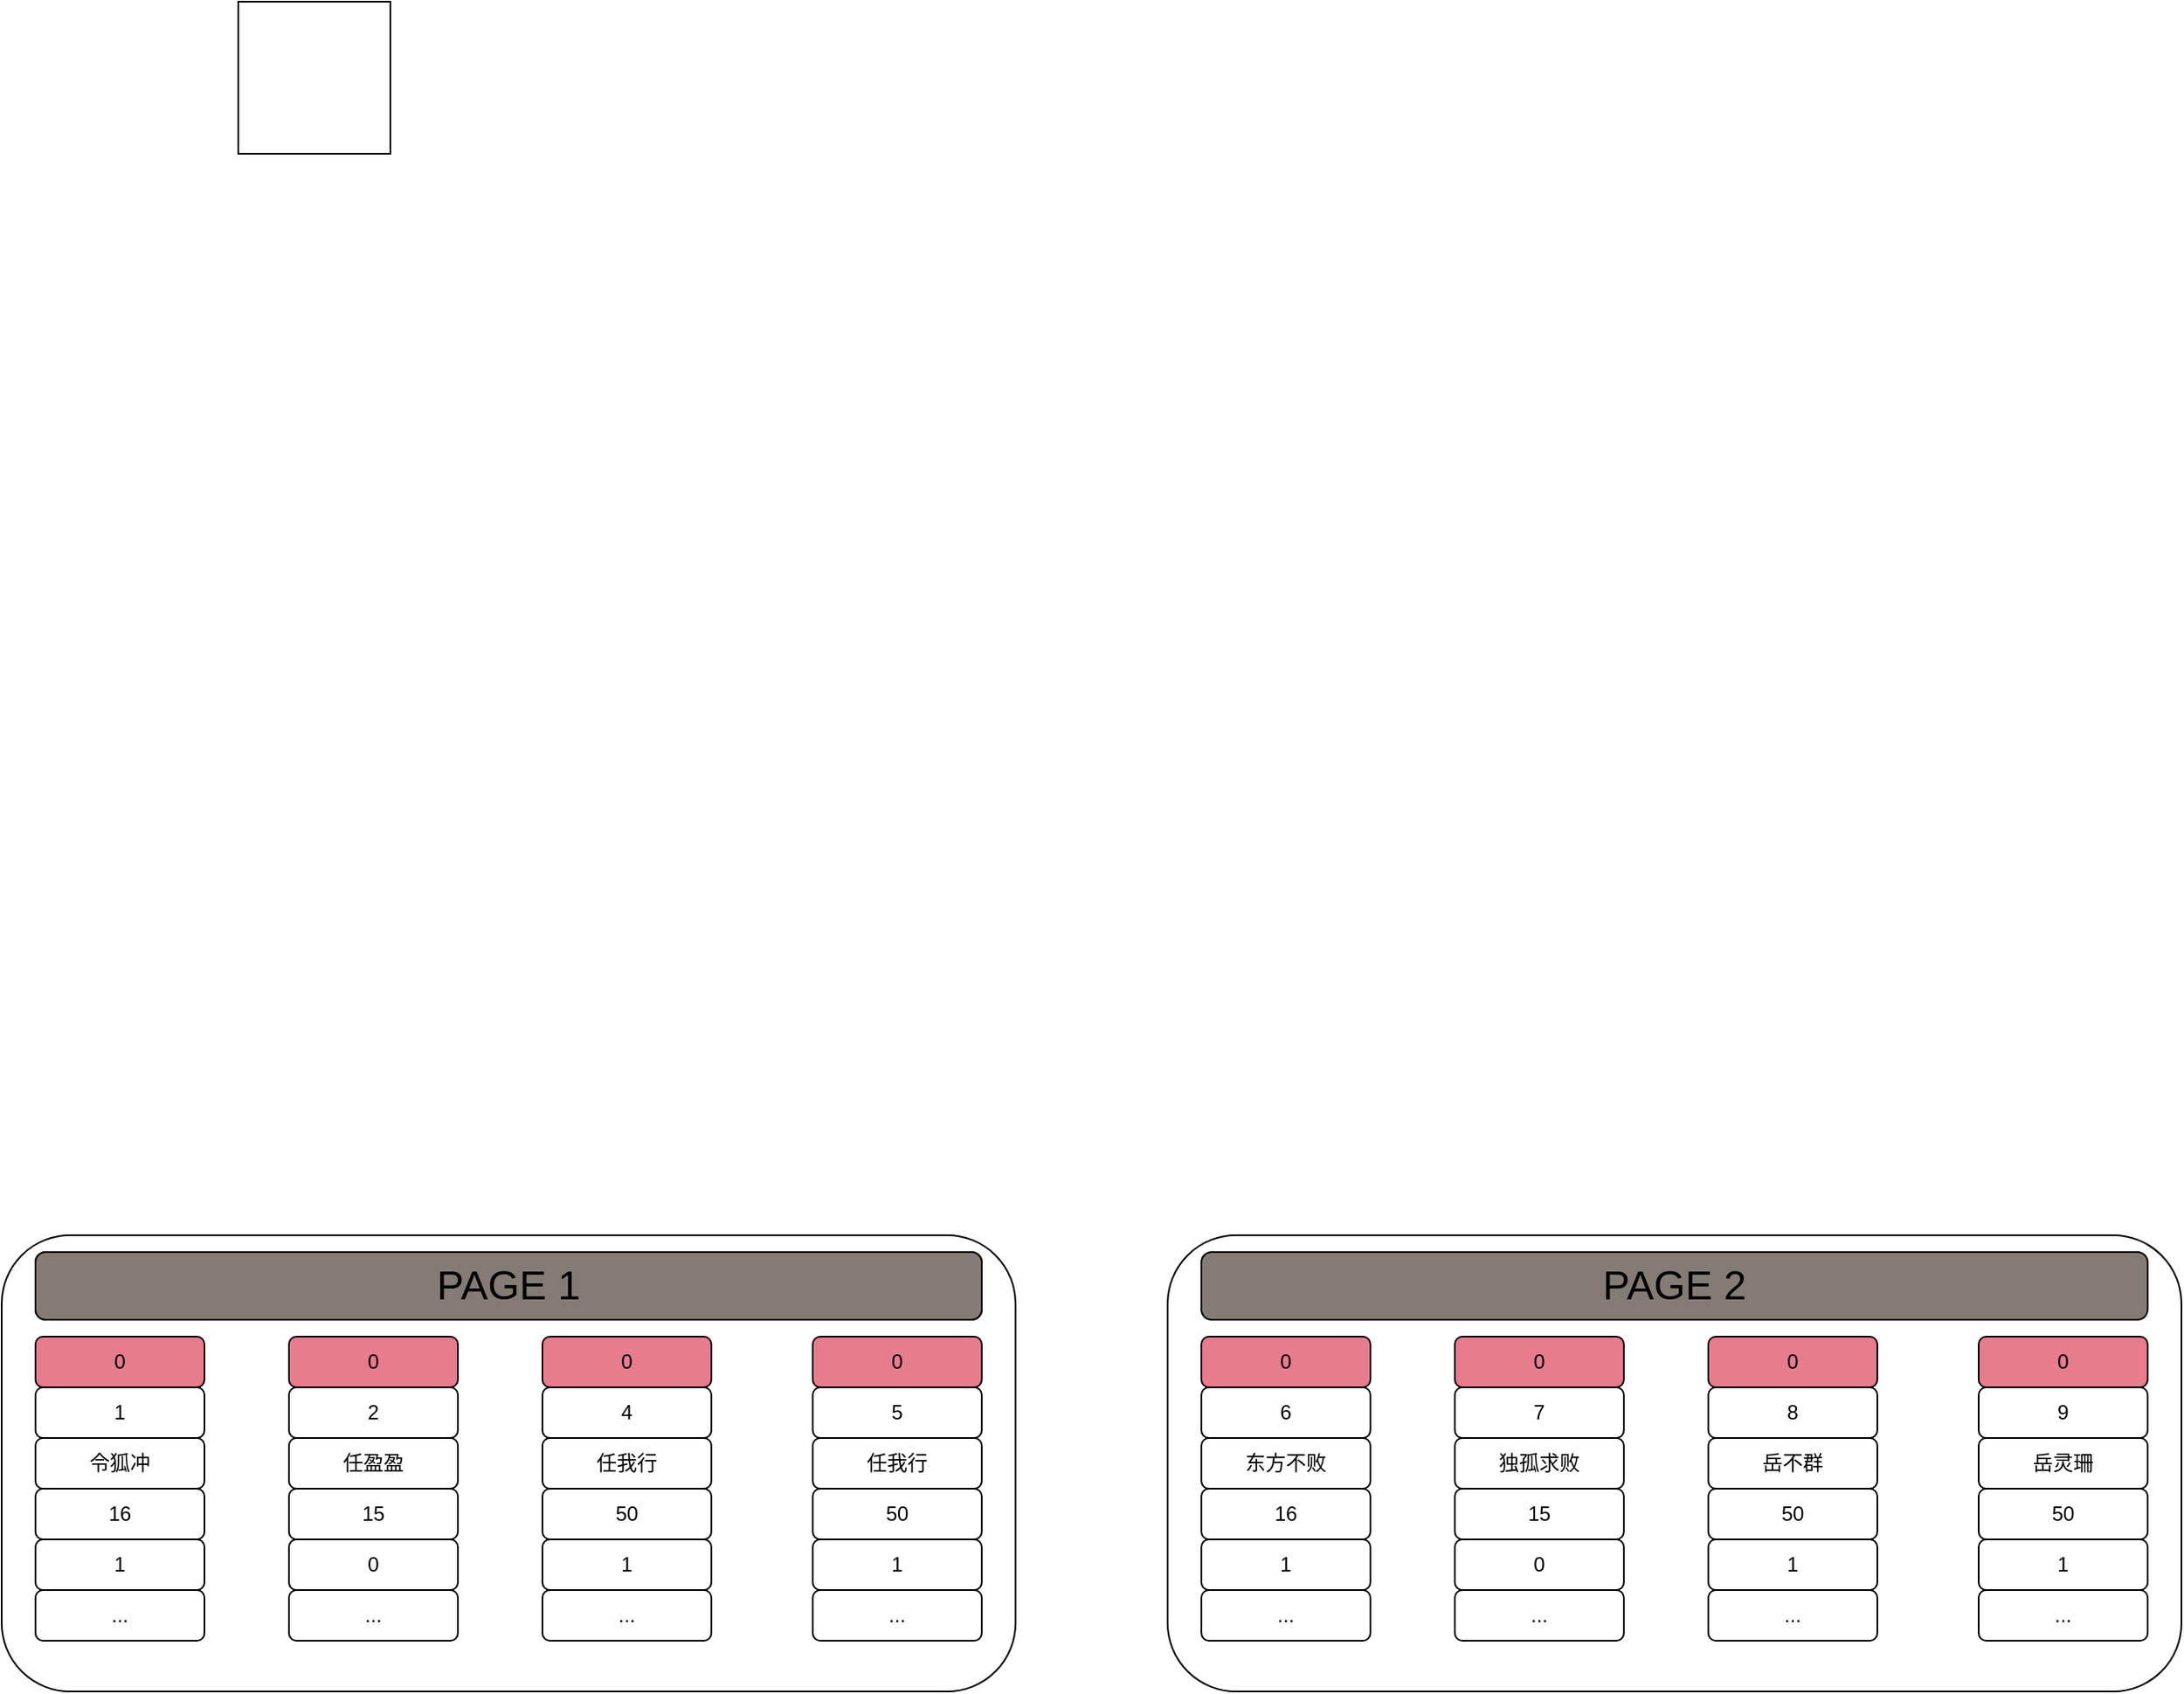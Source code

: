 <mxfile version="17.2.5" type="github">
  <diagram id="bCk3VSjHGXYge5IZA2PI" name="Page-1">
    <mxGraphModel dx="1483" dy="794" grid="1" gridSize="10" guides="1" tooltips="1" connect="1" arrows="1" fold="1" page="1" pageScale="1" pageWidth="827" pageHeight="1169" math="0" shadow="0">
      <root>
        <mxCell id="0" />
        <mxCell id="1" parent="0" />
        <mxCell id="R2ZKFFX12WTavuNcH5HW-38" value="" style="rounded=1;whiteSpace=wrap;html=1;" parent="1" vertex="1">
          <mxGeometry x="80" y="930" width="600" height="270" as="geometry" />
        </mxCell>
        <mxCell id="n_DndJqulcgYL1iPlfuT-1" value="" style="whiteSpace=wrap;html=1;aspect=fixed;" parent="1" vertex="1">
          <mxGeometry x="220" y="200" width="90" height="90" as="geometry" />
        </mxCell>
        <mxCell id="R2ZKFFX12WTavuNcH5HW-4" value="0" style="rounded=1;whiteSpace=wrap;html=1;fillColor=#e77c8e;" parent="1" vertex="1">
          <mxGeometry x="100" y="990" width="100" height="30" as="geometry" />
        </mxCell>
        <mxCell id="R2ZKFFX12WTavuNcH5HW-5" value="1" style="rounded=1;whiteSpace=wrap;html=1;" parent="1" vertex="1">
          <mxGeometry x="100" y="1020" width="100" height="30" as="geometry" />
        </mxCell>
        <mxCell id="R2ZKFFX12WTavuNcH5HW-6" value="令狐冲" style="rounded=1;whiteSpace=wrap;html=1;" parent="1" vertex="1">
          <mxGeometry x="100" y="1050" width="100" height="30" as="geometry" />
        </mxCell>
        <mxCell id="R2ZKFFX12WTavuNcH5HW-7" value="16" style="rounded=1;whiteSpace=wrap;html=1;" parent="1" vertex="1">
          <mxGeometry x="100" y="1080" width="100" height="30" as="geometry" />
        </mxCell>
        <mxCell id="R2ZKFFX12WTavuNcH5HW-16" value="1" style="rounded=1;whiteSpace=wrap;html=1;" parent="1" vertex="1">
          <mxGeometry x="100" y="1110" width="100" height="30" as="geometry" />
        </mxCell>
        <mxCell id="R2ZKFFX12WTavuNcH5HW-17" value="..." style="rounded=1;whiteSpace=wrap;html=1;" parent="1" vertex="1">
          <mxGeometry x="100" y="1140" width="100" height="30" as="geometry" />
        </mxCell>
        <mxCell id="R2ZKFFX12WTavuNcH5HW-18" value="0" style="rounded=1;whiteSpace=wrap;html=1;fillColor=#e77c8e;" parent="1" vertex="1">
          <mxGeometry x="250" y="990" width="100" height="30" as="geometry" />
        </mxCell>
        <mxCell id="R2ZKFFX12WTavuNcH5HW-19" value="2" style="rounded=1;whiteSpace=wrap;html=1;" parent="1" vertex="1">
          <mxGeometry x="250" y="1020" width="100" height="30" as="geometry" />
        </mxCell>
        <mxCell id="R2ZKFFX12WTavuNcH5HW-20" value="任盈盈" style="rounded=1;whiteSpace=wrap;html=1;" parent="1" vertex="1">
          <mxGeometry x="250" y="1050" width="100" height="30" as="geometry" />
        </mxCell>
        <mxCell id="R2ZKFFX12WTavuNcH5HW-21" value="15" style="rounded=1;whiteSpace=wrap;html=1;" parent="1" vertex="1">
          <mxGeometry x="250" y="1080" width="100" height="30" as="geometry" />
        </mxCell>
        <mxCell id="R2ZKFFX12WTavuNcH5HW-22" value="0" style="rounded=1;whiteSpace=wrap;html=1;" parent="1" vertex="1">
          <mxGeometry x="250" y="1110" width="100" height="30" as="geometry" />
        </mxCell>
        <mxCell id="R2ZKFFX12WTavuNcH5HW-23" value="..." style="rounded=1;whiteSpace=wrap;html=1;" parent="1" vertex="1">
          <mxGeometry x="250" y="1140" width="100" height="30" as="geometry" />
        </mxCell>
        <mxCell id="R2ZKFFX12WTavuNcH5HW-24" value="0" style="rounded=1;whiteSpace=wrap;html=1;fillColor=#e77c8e;" parent="1" vertex="1">
          <mxGeometry x="400" y="990" width="100" height="30" as="geometry" />
        </mxCell>
        <mxCell id="R2ZKFFX12WTavuNcH5HW-25" value="4" style="rounded=1;whiteSpace=wrap;html=1;" parent="1" vertex="1">
          <mxGeometry x="400" y="1020" width="100" height="30" as="geometry" />
        </mxCell>
        <mxCell id="R2ZKFFX12WTavuNcH5HW-26" value="任我行" style="rounded=1;whiteSpace=wrap;html=1;" parent="1" vertex="1">
          <mxGeometry x="400" y="1050" width="100" height="30" as="geometry" />
        </mxCell>
        <mxCell id="R2ZKFFX12WTavuNcH5HW-27" value="50" style="rounded=1;whiteSpace=wrap;html=1;" parent="1" vertex="1">
          <mxGeometry x="400" y="1080" width="100" height="30" as="geometry" />
        </mxCell>
        <mxCell id="R2ZKFFX12WTavuNcH5HW-28" value="1" style="rounded=1;whiteSpace=wrap;html=1;" parent="1" vertex="1">
          <mxGeometry x="400" y="1110" width="100" height="30" as="geometry" />
        </mxCell>
        <mxCell id="R2ZKFFX12WTavuNcH5HW-29" value="..." style="rounded=1;whiteSpace=wrap;html=1;" parent="1" vertex="1">
          <mxGeometry x="400" y="1140" width="100" height="30" as="geometry" />
        </mxCell>
        <mxCell id="R2ZKFFX12WTavuNcH5HW-30" value="0" style="rounded=1;whiteSpace=wrap;html=1;fillColor=#e77c8e;" parent="1" vertex="1">
          <mxGeometry x="560" y="990" width="100" height="30" as="geometry" />
        </mxCell>
        <mxCell id="R2ZKFFX12WTavuNcH5HW-31" value="5" style="rounded=1;whiteSpace=wrap;html=1;" parent="1" vertex="1">
          <mxGeometry x="560" y="1020" width="100" height="30" as="geometry" />
        </mxCell>
        <mxCell id="R2ZKFFX12WTavuNcH5HW-32" value="任我行" style="rounded=1;whiteSpace=wrap;html=1;" parent="1" vertex="1">
          <mxGeometry x="560" y="1050" width="100" height="30" as="geometry" />
        </mxCell>
        <mxCell id="R2ZKFFX12WTavuNcH5HW-33" value="50" style="rounded=1;whiteSpace=wrap;html=1;" parent="1" vertex="1">
          <mxGeometry x="560" y="1080" width="100" height="30" as="geometry" />
        </mxCell>
        <mxCell id="R2ZKFFX12WTavuNcH5HW-34" value="1" style="rounded=1;whiteSpace=wrap;html=1;" parent="1" vertex="1">
          <mxGeometry x="560" y="1110" width="100" height="30" as="geometry" />
        </mxCell>
        <mxCell id="R2ZKFFX12WTavuNcH5HW-35" value="..." style="rounded=1;whiteSpace=wrap;html=1;" parent="1" vertex="1">
          <mxGeometry x="560" y="1140" width="100" height="30" as="geometry" />
        </mxCell>
        <mxCell id="R2ZKFFX12WTavuNcH5HW-39" value="&lt;font style=&quot;font-size: 24px&quot;&gt;PAGE 1&lt;/font&gt;" style="rounded=1;whiteSpace=wrap;html=1;fillColor=#de1c31;" parent="1" vertex="1">
          <mxGeometry x="100" y="940" width="560" height="40" as="geometry" />
        </mxCell>
        <mxCell id="YxF6WoEmrUpVOarDnOtX-80" value="" style="rounded=1;whiteSpace=wrap;html=1;" vertex="1" parent="1">
          <mxGeometry x="770" y="930" width="600" height="270" as="geometry" />
        </mxCell>
        <mxCell id="YxF6WoEmrUpVOarDnOtX-81" value="0" style="rounded=1;whiteSpace=wrap;html=1;fillColor=#e77c8e;" vertex="1" parent="1">
          <mxGeometry x="790" y="990" width="100" height="30" as="geometry" />
        </mxCell>
        <mxCell id="YxF6WoEmrUpVOarDnOtX-82" value="6" style="rounded=1;whiteSpace=wrap;html=1;" vertex="1" parent="1">
          <mxGeometry x="790" y="1020" width="100" height="30" as="geometry" />
        </mxCell>
        <mxCell id="YxF6WoEmrUpVOarDnOtX-83" value="东方不败" style="rounded=1;whiteSpace=wrap;html=1;" vertex="1" parent="1">
          <mxGeometry x="790" y="1050" width="100" height="30" as="geometry" />
        </mxCell>
        <mxCell id="YxF6WoEmrUpVOarDnOtX-84" value="16" style="rounded=1;whiteSpace=wrap;html=1;" vertex="1" parent="1">
          <mxGeometry x="790" y="1080" width="100" height="30" as="geometry" />
        </mxCell>
        <mxCell id="YxF6WoEmrUpVOarDnOtX-85" value="1" style="rounded=1;whiteSpace=wrap;html=1;" vertex="1" parent="1">
          <mxGeometry x="790" y="1110" width="100" height="30" as="geometry" />
        </mxCell>
        <mxCell id="YxF6WoEmrUpVOarDnOtX-86" value="..." style="rounded=1;whiteSpace=wrap;html=1;" vertex="1" parent="1">
          <mxGeometry x="790" y="1140" width="100" height="30" as="geometry" />
        </mxCell>
        <mxCell id="YxF6WoEmrUpVOarDnOtX-87" value="0" style="rounded=1;whiteSpace=wrap;html=1;fillColor=#e77c8e;" vertex="1" parent="1">
          <mxGeometry x="940" y="990" width="100" height="30" as="geometry" />
        </mxCell>
        <mxCell id="YxF6WoEmrUpVOarDnOtX-88" value="7" style="rounded=1;whiteSpace=wrap;html=1;" vertex="1" parent="1">
          <mxGeometry x="940" y="1020" width="100" height="30" as="geometry" />
        </mxCell>
        <mxCell id="YxF6WoEmrUpVOarDnOtX-89" value="独孤求败" style="rounded=1;whiteSpace=wrap;html=1;" vertex="1" parent="1">
          <mxGeometry x="940" y="1050" width="100" height="30" as="geometry" />
        </mxCell>
        <mxCell id="YxF6WoEmrUpVOarDnOtX-90" value="15" style="rounded=1;whiteSpace=wrap;html=1;" vertex="1" parent="1">
          <mxGeometry x="940" y="1080" width="100" height="30" as="geometry" />
        </mxCell>
        <mxCell id="YxF6WoEmrUpVOarDnOtX-91" value="0" style="rounded=1;whiteSpace=wrap;html=1;" vertex="1" parent="1">
          <mxGeometry x="940" y="1110" width="100" height="30" as="geometry" />
        </mxCell>
        <mxCell id="YxF6WoEmrUpVOarDnOtX-92" value="..." style="rounded=1;whiteSpace=wrap;html=1;" vertex="1" parent="1">
          <mxGeometry x="940" y="1140" width="100" height="30" as="geometry" />
        </mxCell>
        <mxCell id="YxF6WoEmrUpVOarDnOtX-93" value="0" style="rounded=1;whiteSpace=wrap;html=1;fillColor=#e77c8e;" vertex="1" parent="1">
          <mxGeometry x="1090" y="990" width="100" height="30" as="geometry" />
        </mxCell>
        <mxCell id="YxF6WoEmrUpVOarDnOtX-94" value="8" style="rounded=1;whiteSpace=wrap;html=1;" vertex="1" parent="1">
          <mxGeometry x="1090" y="1020" width="100" height="30" as="geometry" />
        </mxCell>
        <mxCell id="YxF6WoEmrUpVOarDnOtX-95" value="岳不群" style="rounded=1;whiteSpace=wrap;html=1;" vertex="1" parent="1">
          <mxGeometry x="1090" y="1050" width="100" height="30" as="geometry" />
        </mxCell>
        <mxCell id="YxF6WoEmrUpVOarDnOtX-96" value="50" style="rounded=1;whiteSpace=wrap;html=1;" vertex="1" parent="1">
          <mxGeometry x="1090" y="1080" width="100" height="30" as="geometry" />
        </mxCell>
        <mxCell id="YxF6WoEmrUpVOarDnOtX-97" value="1" style="rounded=1;whiteSpace=wrap;html=1;" vertex="1" parent="1">
          <mxGeometry x="1090" y="1110" width="100" height="30" as="geometry" />
        </mxCell>
        <mxCell id="YxF6WoEmrUpVOarDnOtX-98" value="..." style="rounded=1;whiteSpace=wrap;html=1;" vertex="1" parent="1">
          <mxGeometry x="1090" y="1140" width="100" height="30" as="geometry" />
        </mxCell>
        <mxCell id="YxF6WoEmrUpVOarDnOtX-99" value="0" style="rounded=1;whiteSpace=wrap;html=1;fillColor=#e77c8e;" vertex="1" parent="1">
          <mxGeometry x="1250" y="990" width="100" height="30" as="geometry" />
        </mxCell>
        <mxCell id="YxF6WoEmrUpVOarDnOtX-100" value="9" style="rounded=1;whiteSpace=wrap;html=1;" vertex="1" parent="1">
          <mxGeometry x="1250" y="1020" width="100" height="30" as="geometry" />
        </mxCell>
        <mxCell id="YxF6WoEmrUpVOarDnOtX-101" value="岳灵珊" style="rounded=1;whiteSpace=wrap;html=1;" vertex="1" parent="1">
          <mxGeometry x="1250" y="1050" width="100" height="30" as="geometry" />
        </mxCell>
        <mxCell id="YxF6WoEmrUpVOarDnOtX-102" value="50" style="rounded=1;whiteSpace=wrap;html=1;" vertex="1" parent="1">
          <mxGeometry x="1250" y="1080" width="100" height="30" as="geometry" />
        </mxCell>
        <mxCell id="YxF6WoEmrUpVOarDnOtX-103" value="1" style="rounded=1;whiteSpace=wrap;html=1;" vertex="1" parent="1">
          <mxGeometry x="1250" y="1110" width="100" height="30" as="geometry" />
        </mxCell>
        <mxCell id="YxF6WoEmrUpVOarDnOtX-104" value="..." style="rounded=1;whiteSpace=wrap;html=1;" vertex="1" parent="1">
          <mxGeometry x="1250" y="1140" width="100" height="30" as="geometry" />
        </mxCell>
        <mxCell id="YxF6WoEmrUpVOarDnOtX-105" value="&lt;font style=&quot;font-size: 24px&quot;&gt;PAGE 2&lt;/font&gt;" style="rounded=1;whiteSpace=wrap;html=1;fillColor=#847c74;" vertex="1" parent="1">
          <mxGeometry x="790" y="940" width="560" height="40" as="geometry" />
        </mxCell>
        <mxCell id="YxF6WoEmrUpVOarDnOtX-106" value="&lt;font style=&quot;font-size: 24px&quot;&gt;PAGE 1&lt;/font&gt;" style="rounded=1;whiteSpace=wrap;html=1;fillColor=#847c74;" vertex="1" parent="1">
          <mxGeometry x="100" y="940" width="560" height="40" as="geometry" />
        </mxCell>
      </root>
    </mxGraphModel>
  </diagram>
</mxfile>
